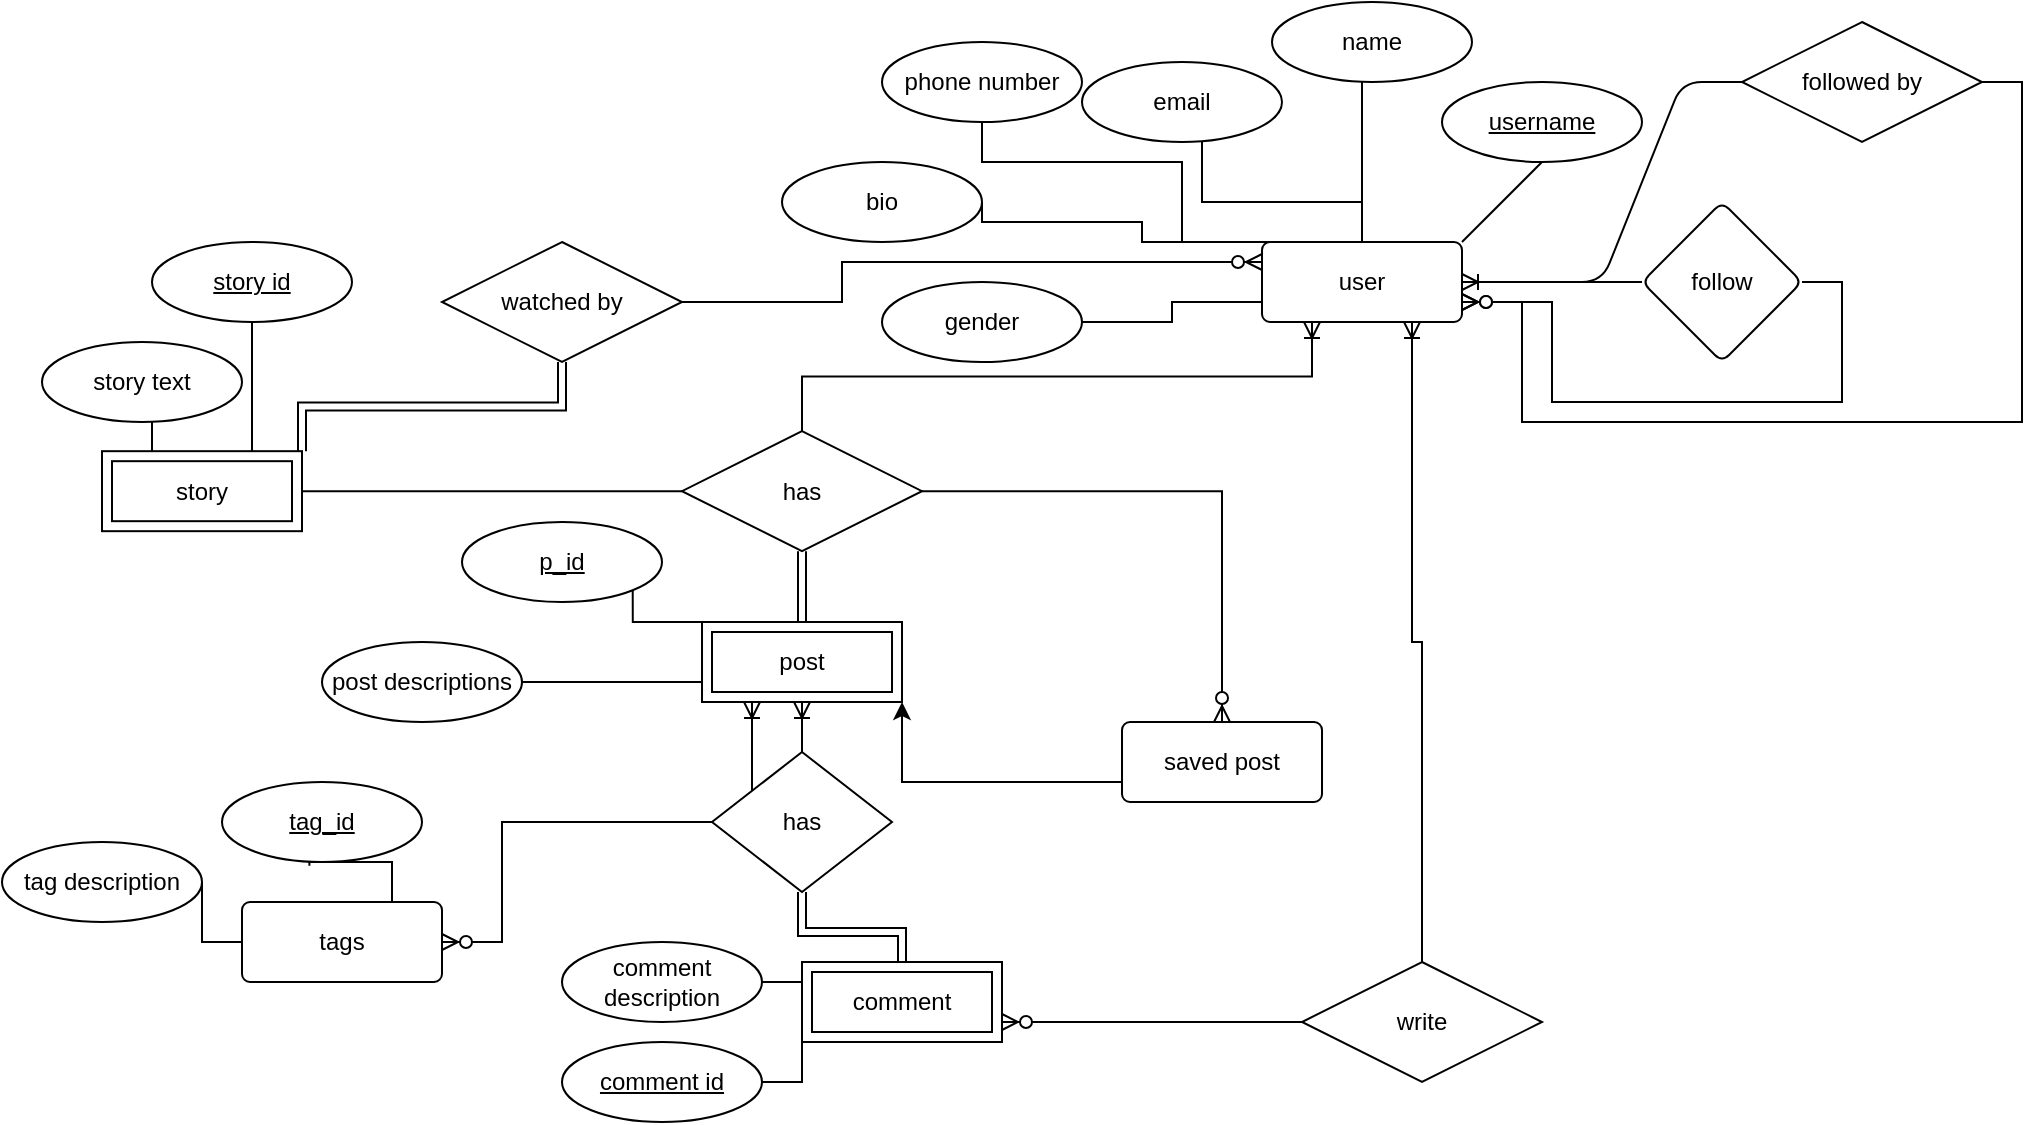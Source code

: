<mxfile version="13.9.9" type="device" pages="2"><diagram id="R2lEEEUBdFMjLlhIrx00" name="Page-1"><mxGraphModel dx="2055" dy="696" grid="1" gridSize="10" guides="1" tooltips="1" connect="1" arrows="1" fold="1" page="1" pageScale="1" pageWidth="850" pageHeight="1100" math="0" shadow="0" extFonts="Permanent Marker^https://fonts.googleapis.com/css?family=Permanent+Marker"><root><mxCell id="0"/><mxCell id="1" parent="0"/><mxCell id="mvmoYN7p1QX3pCK8g8_O-4" value="" style="edgeStyle=orthogonalEdgeStyle;rounded=0;orthogonalLoop=1;jettySize=auto;html=1;endArrow=none;endFill=0;" edge="1" parent="1" source="mvmoYN7p1QX3pCK8g8_O-1" target="mvmoYN7p1QX3pCK8g8_O-2"><mxGeometry relative="1" as="geometry"><Array as="points"><mxPoint x="420" y="270"/><mxPoint x="340" y="270"/></Array></mxGeometry></mxCell><mxCell id="mvmoYN7p1QX3pCK8g8_O-14" style="edgeStyle=orthogonalEdgeStyle;rounded=0;orthogonalLoop=1;jettySize=auto;html=1;exitX=0;exitY=0.75;exitDx=0;exitDy=0;entryX=1;entryY=0.5;entryDx=0;entryDy=0;endArrow=none;endFill=0;" edge="1" parent="1" source="mvmoYN7p1QX3pCK8g8_O-1" target="mvmoYN7p1QX3pCK8g8_O-13"><mxGeometry relative="1" as="geometry"/></mxCell><mxCell id="mvmoYN7p1QX3pCK8g8_O-27" style="edgeStyle=orthogonalEdgeStyle;rounded=0;orthogonalLoop=1;jettySize=auto;html=1;exitX=0.25;exitY=1;exitDx=0;exitDy=0;endArrow=none;endFill=0;strokeColor=#000000;startArrow=ERoneToMany;startFill=0;" edge="1" parent="1" source="mvmoYN7p1QX3pCK8g8_O-1" target="mvmoYN7p1QX3pCK8g8_O-28"><mxGeometry relative="1" as="geometry"><mxPoint x="140" y="460" as="targetPoint"/></mxGeometry></mxCell><mxCell id="8L9poo2hMTn5QxFHfovJ-21" style="edgeStyle=orthogonalEdgeStyle;rounded=0;orthogonalLoop=1;jettySize=auto;html=1;exitX=0;exitY=0.5;exitDx=0;exitDy=0;startArrow=none;startFill=0;endArrow=ERzeroToMany;endFill=1;strokeColor=#000000;entryX=1;entryY=0.75;entryDx=0;entryDy=0;" edge="1" parent="1" source="8L9poo2hMTn5QxFHfovJ-22" target="8L9poo2hMTn5QxFHfovJ-19"><mxGeometry relative="1" as="geometry"><mxPoint x="420.333" y="350" as="targetPoint"/><Array as="points"><mxPoint x="380" y="680"/><mxPoint x="380" y="680"/></Array></mxGeometry></mxCell><mxCell id="mvmoYN7p1QX3pCK8g8_O-1" value="user" style="rounded=1;arcSize=10;whiteSpace=wrap;html=1;align=center;" vertex="1" parent="1"><mxGeometry x="370" y="290" width="100" height="40" as="geometry"/></mxCell><mxCell id="mvmoYN7p1QX3pCK8g8_O-2" value="email" style="ellipse;whiteSpace=wrap;html=1;align=center;" vertex="1" parent="1"><mxGeometry x="280" y="200" width="100" height="40" as="geometry"/></mxCell><mxCell id="mvmoYN7p1QX3pCK8g8_O-3" value="username" style="ellipse;whiteSpace=wrap;html=1;align=center;fontStyle=4;" vertex="1" parent="1"><mxGeometry x="460" y="210" width="100" height="40" as="geometry"/></mxCell><mxCell id="mvmoYN7p1QX3pCK8g8_O-5" value="" style="endArrow=none;html=1;rounded=0;entryX=0.5;entryY=1;entryDx=0;entryDy=0;exitX=1;exitY=0;exitDx=0;exitDy=0;" edge="1" parent="1" source="mvmoYN7p1QX3pCK8g8_O-1" target="mvmoYN7p1QX3pCK8g8_O-3"><mxGeometry relative="1" as="geometry"><mxPoint x="380" y="290" as="sourcePoint"/><mxPoint x="540" y="290" as="targetPoint"/></mxGeometry></mxCell><mxCell id="mvmoYN7p1QX3pCK8g8_O-6" value="name" style="ellipse;whiteSpace=wrap;html=1;align=center;" vertex="1" parent="1"><mxGeometry x="375" y="170" width="100" height="40" as="geometry"/></mxCell><mxCell id="mvmoYN7p1QX3pCK8g8_O-8" value="" style="edgeStyle=orthogonalEdgeStyle;rounded=0;orthogonalLoop=1;jettySize=auto;html=1;exitX=0.5;exitY=0;exitDx=0;exitDy=0;endArrow=none;endFill=0;" edge="1" parent="1" source="mvmoYN7p1QX3pCK8g8_O-1"><mxGeometry relative="1" as="geometry"><mxPoint x="500" y="250" as="sourcePoint"/><mxPoint x="420" y="210" as="targetPoint"/><Array as="points"><mxPoint x="420" y="260"/><mxPoint x="420" y="260"/></Array></mxGeometry></mxCell><mxCell id="mvmoYN7p1QX3pCK8g8_O-9" value="bio" style="ellipse;whiteSpace=wrap;html=1;align=center;" vertex="1" parent="1"><mxGeometry x="130" y="250" width="100" height="40" as="geometry"/></mxCell><mxCell id="mvmoYN7p1QX3pCK8g8_O-10" value="" style="edgeStyle=orthogonalEdgeStyle;rounded=0;orthogonalLoop=1;jettySize=auto;html=1;exitX=0;exitY=0;exitDx=0;exitDy=0;entryX=1;entryY=0.5;entryDx=0;entryDy=0;endArrow=none;endFill=0;" edge="1" parent="1" source="mvmoYN7p1QX3pCK8g8_O-1" target="mvmoYN7p1QX3pCK8g8_O-9"><mxGeometry relative="1" as="geometry"><mxPoint x="370" y="310" as="sourcePoint"/><mxPoint x="290" y="270" as="targetPoint"/><Array as="points"><mxPoint x="310" y="290"/><mxPoint x="310" y="280"/></Array></mxGeometry></mxCell><mxCell id="mvmoYN7p1QX3pCK8g8_O-11" value="phone number" style="ellipse;whiteSpace=wrap;html=1;align=center;" vertex="1" parent="1"><mxGeometry x="180" y="190" width="100" height="40" as="geometry"/></mxCell><mxCell id="mvmoYN7p1QX3pCK8g8_O-12" value="" style="edgeStyle=orthogonalEdgeStyle;rounded=0;orthogonalLoop=1;jettySize=auto;html=1;entryX=0.5;entryY=1;entryDx=0;entryDy=0;exitX=0.25;exitY=0;exitDx=0;exitDy=0;endArrow=none;endFill=0;" edge="1" parent="1" source="mvmoYN7p1QX3pCK8g8_O-1" target="mvmoYN7p1QX3pCK8g8_O-11"><mxGeometry relative="1" as="geometry"><mxPoint x="450" y="320" as="sourcePoint"/><mxPoint x="370" y="280" as="targetPoint"/><Array as="points"><mxPoint x="330" y="290"/><mxPoint x="330" y="250"/><mxPoint x="230" y="250"/></Array></mxGeometry></mxCell><mxCell id="mvmoYN7p1QX3pCK8g8_O-13" value="gender" style="ellipse;whiteSpace=wrap;html=1;align=center;" vertex="1" parent="1"><mxGeometry x="180" y="310" width="100" height="40" as="geometry"/></mxCell><mxCell id="mvmoYN7p1QX3pCK8g8_O-20" style="edgeStyle=orthogonalEdgeStyle;rounded=0;orthogonalLoop=1;jettySize=auto;html=1;exitX=1;exitY=0.5;exitDx=0;exitDy=0;entryX=1;entryY=0.75;entryDx=0;entryDy=0;endArrow=ERzeroToMany;endFill=1;strokeColor=#000000;" edge="1" parent="1" source="mvmoYN7p1QX3pCK8g8_O-17" target="mvmoYN7p1QX3pCK8g8_O-1"><mxGeometry relative="1" as="geometry"/></mxCell><mxCell id="mvmoYN7p1QX3pCK8g8_O-17" value="follow" style="rhombus;whiteSpace=wrap;html=1;rounded=1;arcSize=10;" vertex="1" parent="1"><mxGeometry x="560" y="270" width="80" height="80" as="geometry"/></mxCell><mxCell id="mvmoYN7p1QX3pCK8g8_O-19" value="" style="edgeStyle=entityRelationEdgeStyle;fontSize=12;html=1;endArrow=none;startArrow=ERoneToMany;endFill=0;" edge="1" parent="1"><mxGeometry width="100" height="100" relative="1" as="geometry"><mxPoint x="470" y="310" as="sourcePoint"/><mxPoint x="560" y="310" as="targetPoint"/></mxGeometry></mxCell><mxCell id="mvmoYN7p1QX3pCK8g8_O-24" value="" style="edgeStyle=entityRelationEdgeStyle;fontSize=12;html=1;endArrow=none;endFill=0;strokeColor=#000000;" edge="1" parent="1" target="mvmoYN7p1QX3pCK8g8_O-25"><mxGeometry width="100" height="100" relative="1" as="geometry"><mxPoint x="510" y="310" as="sourcePoint"/><mxPoint x="610" y="210" as="targetPoint"/></mxGeometry></mxCell><mxCell id="mvmoYN7p1QX3pCK8g8_O-26" style="edgeStyle=orthogonalEdgeStyle;rounded=0;orthogonalLoop=1;jettySize=auto;html=1;exitX=1;exitY=0.5;exitDx=0;exitDy=0;entryX=1;entryY=0.75;entryDx=0;entryDy=0;endArrow=ERzeroToMany;endFill=1;strokeColor=#000000;fontStyle=0" edge="1" parent="1" source="mvmoYN7p1QX3pCK8g8_O-25" target="mvmoYN7p1QX3pCK8g8_O-1"><mxGeometry relative="1" as="geometry"><Array as="points"><mxPoint x="750" y="210"/><mxPoint x="750" y="380"/><mxPoint x="500" y="380"/><mxPoint x="500" y="320"/></Array></mxGeometry></mxCell><mxCell id="mvmoYN7p1QX3pCK8g8_O-25" value="followed by" style="shape=rhombus;perimeter=rhombusPerimeter;whiteSpace=wrap;html=1;align=center;" vertex="1" parent="1"><mxGeometry x="610" y="180" width="120" height="60" as="geometry"/></mxCell><mxCell id="mvmoYN7p1QX3pCK8g8_O-29" style="edgeStyle=orthogonalEdgeStyle;rounded=0;orthogonalLoop=1;jettySize=auto;html=1;exitX=0.5;exitY=1;exitDx=0;exitDy=0;endArrow=none;endFill=0;strokeColor=#000000;shape=link;" edge="1" parent="1" source="mvmoYN7p1QX3pCK8g8_O-28" target="mvmoYN7p1QX3pCK8g8_O-30"><mxGeometry relative="1" as="geometry"><mxPoint x="140.333" y="490" as="targetPoint"/></mxGeometry></mxCell><mxCell id="8L9poo2hMTn5QxFHfovJ-39" style="edgeStyle=orthogonalEdgeStyle;rounded=0;orthogonalLoop=1;jettySize=auto;html=1;exitX=0;exitY=0.5;exitDx=0;exitDy=0;startArrow=none;startFill=0;endArrow=none;endFill=0;strokeColor=#000000;" edge="1" parent="1" source="mvmoYN7p1QX3pCK8g8_O-28" target="8L9poo2hMTn5QxFHfovJ-40"><mxGeometry relative="1" as="geometry"><mxPoint x="-160" y="414.588" as="targetPoint"/><Array as="points"><mxPoint x="20" y="415"/><mxPoint x="20" y="415"/></Array></mxGeometry></mxCell><mxCell id="8L9poo2hMTn5QxFHfovJ-46" style="edgeStyle=orthogonalEdgeStyle;rounded=0;orthogonalLoop=1;jettySize=auto;html=1;exitX=1;exitY=0.5;exitDx=0;exitDy=0;startArrow=none;startFill=0;endArrow=ERzeroToMany;endFill=1;strokeColor=#000000;entryX=0.5;entryY=0;entryDx=0;entryDy=0;" edge="1" parent="1" source="mvmoYN7p1QX3pCK8g8_O-28" target="8L9poo2hMTn5QxFHfovJ-31"><mxGeometry relative="1" as="geometry"><mxPoint x="350" y="520" as="targetPoint"/></mxGeometry></mxCell><mxCell id="mvmoYN7p1QX3pCK8g8_O-28" value="has" style="shape=rhombus;perimeter=rhombusPerimeter;whiteSpace=wrap;html=1;align=center;" vertex="1" parent="1"><mxGeometry x="80" y="384.59" width="120" height="60" as="geometry"/></mxCell><mxCell id="8L9poo2hMTn5QxFHfovJ-1" style="edgeStyle=orthogonalEdgeStyle;rounded=0;orthogonalLoop=1;jettySize=auto;html=1;exitX=0;exitY=0;exitDx=0;exitDy=0;endArrow=none;endFill=0;strokeColor=#000000;entryX=1;entryY=1;entryDx=0;entryDy=0;" edge="1" parent="1" source="mvmoYN7p1QX3pCK8g8_O-30" target="8L9poo2hMTn5QxFHfovJ-2"><mxGeometry relative="1" as="geometry"><mxPoint x="80" y="470" as="targetPoint"/></mxGeometry></mxCell><mxCell id="8L9poo2hMTn5QxFHfovJ-3" style="edgeStyle=orthogonalEdgeStyle;rounded=0;orthogonalLoop=1;jettySize=auto;html=1;exitX=0;exitY=1;exitDx=0;exitDy=0;endArrow=none;endFill=0;strokeColor=#000000;" edge="1" parent="1" source="mvmoYN7p1QX3pCK8g8_O-30" target="8L9poo2hMTn5QxFHfovJ-4"><mxGeometry relative="1" as="geometry"><mxPoint x="70" y="560" as="targetPoint"/><Array as="points"><mxPoint x="90" y="510"/></Array></mxGeometry></mxCell><mxCell id="8L9poo2hMTn5QxFHfovJ-6" style="edgeStyle=orthogonalEdgeStyle;rounded=0;orthogonalLoop=1;jettySize=auto;html=1;exitX=0.25;exitY=1;exitDx=0;exitDy=0;endArrow=none;endFill=0;strokeColor=#000000;startArrow=ERoneToMany;startFill=0;entryX=0;entryY=0;entryDx=0;entryDy=0;" edge="1" parent="1" source="mvmoYN7p1QX3pCK8g8_O-30" target="8L9poo2hMTn5QxFHfovJ-17"><mxGeometry relative="1" as="geometry"><mxPoint x="100" y="580" as="targetPoint"/><Array as="points"><mxPoint x="115" y="590"/><mxPoint x="117" y="590"/></Array></mxGeometry></mxCell><mxCell id="8L9poo2hMTn5QxFHfovJ-16" style="edgeStyle=orthogonalEdgeStyle;rounded=0;orthogonalLoop=1;jettySize=auto;html=1;exitX=0.5;exitY=1;exitDx=0;exitDy=0;startArrow=ERoneToMany;startFill=0;endArrow=none;endFill=0;strokeColor=#000000;" edge="1" parent="1" source="mvmoYN7p1QX3pCK8g8_O-30" target="8L9poo2hMTn5QxFHfovJ-17"><mxGeometry relative="1" as="geometry"><mxPoint x="190" y="560" as="targetPoint"/></mxGeometry></mxCell><mxCell id="mvmoYN7p1QX3pCK8g8_O-30" value="post" style="shape=ext;margin=3;double=1;whiteSpace=wrap;html=1;align=center;" vertex="1" parent="1"><mxGeometry x="90.003" y="480" width="100" height="40" as="geometry"/></mxCell><mxCell id="8L9poo2hMTn5QxFHfovJ-2" value="p_id" style="ellipse;whiteSpace=wrap;html=1;align=center;fontStyle=4;" vertex="1" parent="1"><mxGeometry x="-30" y="430" width="100" height="40" as="geometry"/></mxCell><mxCell id="8L9poo2hMTn5QxFHfovJ-4" value="post descriptions" style="ellipse;whiteSpace=wrap;html=1;align=center;" vertex="1" parent="1"><mxGeometry x="-100" y="490" width="100" height="40" as="geometry"/></mxCell><mxCell id="8L9poo2hMTn5QxFHfovJ-11" value="" style="edgeStyle=orthogonalEdgeStyle;rounded=0;orthogonalLoop=1;jettySize=auto;html=1;endArrow=none;endFill=0;strokeColor=#000000;startArrow=ERzeroToMany;startFill=1;entryX=0;entryY=0.5;entryDx=0;entryDy=0;" edge="1" parent="1" source="8L9poo2hMTn5QxFHfovJ-10" target="8L9poo2hMTn5QxFHfovJ-17"><mxGeometry relative="1" as="geometry"><mxPoint y="590" as="targetPoint"/><Array as="points"><mxPoint x="-10" y="640"/><mxPoint x="-10" y="580"/></Array></mxGeometry></mxCell><mxCell id="8L9poo2hMTn5QxFHfovJ-14" style="edgeStyle=orthogonalEdgeStyle;rounded=0;orthogonalLoop=1;jettySize=auto;html=1;exitX=0.75;exitY=0;exitDx=0;exitDy=0;entryX=0.437;entryY=1.046;entryDx=0;entryDy=0;entryPerimeter=0;endArrow=none;endFill=0;strokeColor=#000000;" edge="1" parent="1" source="8L9poo2hMTn5QxFHfovJ-10" target="8L9poo2hMTn5QxFHfovJ-13"><mxGeometry relative="1" as="geometry"/></mxCell><mxCell id="8L9poo2hMTn5QxFHfovJ-33" style="edgeStyle=orthogonalEdgeStyle;rounded=0;orthogonalLoop=1;jettySize=auto;html=1;exitX=0;exitY=0.5;exitDx=0;exitDy=0;startArrow=none;startFill=0;endArrow=none;endFill=0;strokeColor=#000000;" edge="1" parent="1" source="8L9poo2hMTn5QxFHfovJ-10" target="8L9poo2hMTn5QxFHfovJ-34"><mxGeometry relative="1" as="geometry"><mxPoint x="-180" y="630" as="targetPoint"/></mxGeometry></mxCell><mxCell id="8L9poo2hMTn5QxFHfovJ-10" value="tags" style="rounded=1;arcSize=10;whiteSpace=wrap;html=1;align=center;" vertex="1" parent="1"><mxGeometry x="-140" y="620" width="100" height="40" as="geometry"/></mxCell><mxCell id="8L9poo2hMTn5QxFHfovJ-13" value="tag_id" style="ellipse;whiteSpace=wrap;html=1;align=center;fontStyle=4;" vertex="1" parent="1"><mxGeometry x="-150" y="560" width="100" height="40" as="geometry"/></mxCell><mxCell id="8L9poo2hMTn5QxFHfovJ-20" style="edgeStyle=orthogonalEdgeStyle;rounded=0;orthogonalLoop=1;jettySize=auto;html=1;exitX=0.5;exitY=1;exitDx=0;exitDy=0;entryX=0.5;entryY=0;entryDx=0;entryDy=0;startArrow=none;startFill=0;endArrow=none;endFill=0;strokeColor=#000000;shape=link;" edge="1" parent="1" source="8L9poo2hMTn5QxFHfovJ-17" target="8L9poo2hMTn5QxFHfovJ-19"><mxGeometry relative="1" as="geometry"/></mxCell><mxCell id="8L9poo2hMTn5QxFHfovJ-17" value="has" style="shape=rhombus;perimeter=rhombusPerimeter;whiteSpace=wrap;html=1;align=center;" vertex="1" parent="1"><mxGeometry x="95" y="545" width="90" height="70" as="geometry"/></mxCell><mxCell id="8L9poo2hMTn5QxFHfovJ-19" value="comment" style="shape=ext;margin=3;double=1;whiteSpace=wrap;html=1;align=center;" vertex="1" parent="1"><mxGeometry x="140" y="650" width="100" height="40" as="geometry"/></mxCell><mxCell id="8L9poo2hMTn5QxFHfovJ-22" value="write" style="shape=rhombus;perimeter=rhombusPerimeter;whiteSpace=wrap;html=1;align=center;" vertex="1" parent="1"><mxGeometry x="390" y="650" width="120" height="60" as="geometry"/></mxCell><mxCell id="8L9poo2hMTn5QxFHfovJ-23" style="edgeStyle=orthogonalEdgeStyle;rounded=0;orthogonalLoop=1;jettySize=auto;html=1;exitX=0.75;exitY=1;exitDx=0;exitDy=0;startArrow=ERoneToMany;startFill=0;endArrow=none;endFill=0;strokeColor=#000000;entryX=0.5;entryY=0;entryDx=0;entryDy=0;" edge="1" parent="1" source="mvmoYN7p1QX3pCK8g8_O-1" target="8L9poo2hMTn5QxFHfovJ-22"><mxGeometry relative="1" as="geometry"><mxPoint x="260" y="470" as="targetPoint"/><mxPoint x="420" y="330" as="sourcePoint"/><Array as="points"><mxPoint x="445" y="490"/><mxPoint x="450" y="490"/></Array></mxGeometry></mxCell><mxCell id="8L9poo2hMTn5QxFHfovJ-25" style="edgeStyle=orthogonalEdgeStyle;rounded=0;orthogonalLoop=1;jettySize=auto;html=1;exitX=1;exitY=0.5;exitDx=0;exitDy=0;entryX=0;entryY=0.25;entryDx=0;entryDy=0;startArrow=none;startFill=0;endArrow=none;endFill=0;strokeColor=#000000;" edge="1" parent="1" source="8L9poo2hMTn5QxFHfovJ-24" target="8L9poo2hMTn5QxFHfovJ-19"><mxGeometry relative="1" as="geometry"/></mxCell><mxCell id="8L9poo2hMTn5QxFHfovJ-24" value="comment description" style="ellipse;whiteSpace=wrap;html=1;align=center;" vertex="1" parent="1"><mxGeometry x="20" y="640" width="100" height="40" as="geometry"/></mxCell><mxCell id="8L9poo2hMTn5QxFHfovJ-27" style="edgeStyle=orthogonalEdgeStyle;rounded=0;orthogonalLoop=1;jettySize=auto;html=1;exitX=1;exitY=0.5;exitDx=0;exitDy=0;entryX=0;entryY=0.75;entryDx=0;entryDy=0;startArrow=none;startFill=0;endArrow=none;endFill=0;strokeColor=#000000;" edge="1" parent="1" source="8L9poo2hMTn5QxFHfovJ-26" target="8L9poo2hMTn5QxFHfovJ-19"><mxGeometry relative="1" as="geometry"/></mxCell><mxCell id="8L9poo2hMTn5QxFHfovJ-26" value="comment id" style="ellipse;whiteSpace=wrap;html=1;align=center;fontStyle=4;" vertex="1" parent="1"><mxGeometry x="20" y="690" width="100" height="40" as="geometry"/></mxCell><mxCell id="8L9poo2hMTn5QxFHfovJ-32" style="edgeStyle=orthogonalEdgeStyle;rounded=0;orthogonalLoop=1;jettySize=auto;html=1;exitX=0;exitY=0.5;exitDx=0;exitDy=0;startArrow=none;startFill=0;endArrow=classic;endFill=1;strokeColor=#000000;entryX=1;entryY=1;entryDx=0;entryDy=0;" edge="1" parent="1" source="8L9poo2hMTn5QxFHfovJ-31" target="mvmoYN7p1QX3pCK8g8_O-30"><mxGeometry relative="1" as="geometry"><mxPoint x="190" y="530" as="targetPoint"/><Array as="points"><mxPoint x="350" y="560"/><mxPoint x="190" y="560"/></Array></mxGeometry></mxCell><mxCell id="8L9poo2hMTn5QxFHfovJ-31" value="saved post" style="rounded=1;arcSize=10;whiteSpace=wrap;html=1;align=center;" vertex="1" parent="1"><mxGeometry x="300.004" y="530" width="100" height="40" as="geometry"/></mxCell><mxCell id="8L9poo2hMTn5QxFHfovJ-34" value="tag description&lt;br&gt;" style="ellipse;whiteSpace=wrap;html=1;align=center;" vertex="1" parent="1"><mxGeometry x="-260" y="590" width="100" height="40" as="geometry"/></mxCell><mxCell id="8L9poo2hMTn5QxFHfovJ-41" style="edgeStyle=orthogonalEdgeStyle;rounded=0;orthogonalLoop=1;jettySize=auto;html=1;exitX=0.25;exitY=0;exitDx=0;exitDy=0;startArrow=none;startFill=0;endArrow=none;endFill=0;strokeColor=#000000;" edge="1" parent="1" source="8L9poo2hMTn5QxFHfovJ-40" target="8L9poo2hMTn5QxFHfovJ-42"><mxGeometry relative="1" as="geometry"><mxPoint x="-190" y="360" as="targetPoint"/></mxGeometry></mxCell><mxCell id="8L9poo2hMTn5QxFHfovJ-43" style="edgeStyle=orthogonalEdgeStyle;rounded=0;orthogonalLoop=1;jettySize=auto;html=1;exitX=0.75;exitY=0;exitDx=0;exitDy=0;startArrow=none;startFill=0;endArrow=none;endFill=0;strokeColor=#000000;" edge="1" parent="1" source="8L9poo2hMTn5QxFHfovJ-40" target="8L9poo2hMTn5QxFHfovJ-44"><mxGeometry relative="1" as="geometry"><mxPoint x="-135" y="310" as="targetPoint"/></mxGeometry></mxCell><mxCell id="8L9poo2hMTn5QxFHfovJ-47" style="edgeStyle=orthogonalEdgeStyle;rounded=0;orthogonalLoop=1;jettySize=auto;html=1;exitX=1;exitY=0;exitDx=0;exitDy=0;startArrow=none;startFill=0;endArrow=none;endFill=0;strokeColor=#000000;shape=link;" edge="1" parent="1" source="8L9poo2hMTn5QxFHfovJ-40" target="8L9poo2hMTn5QxFHfovJ-48"><mxGeometry relative="1" as="geometry"><mxPoint x="20" y="320" as="targetPoint"/></mxGeometry></mxCell><mxCell id="8L9poo2hMTn5QxFHfovJ-40" value="story" style="shape=ext;margin=3;double=1;whiteSpace=wrap;html=1;align=center;" vertex="1" parent="1"><mxGeometry x="-210" y="394.588" width="100" height="40" as="geometry"/></mxCell><mxCell id="8L9poo2hMTn5QxFHfovJ-42" value="story text" style="ellipse;whiteSpace=wrap;html=1;align=center;" vertex="1" parent="1"><mxGeometry x="-240" y="340" width="100" height="40" as="geometry"/></mxCell><mxCell id="8L9poo2hMTn5QxFHfovJ-44" value="story id" style="ellipse;whiteSpace=wrap;html=1;align=center;fontStyle=4;" vertex="1" parent="1"><mxGeometry x="-185" y="290" width="100" height="40" as="geometry"/></mxCell><mxCell id="8L9poo2hMTn5QxFHfovJ-49" style="edgeStyle=orthogonalEdgeStyle;rounded=0;orthogonalLoop=1;jettySize=auto;html=1;exitX=1;exitY=0.5;exitDx=0;exitDy=0;startArrow=none;startFill=0;endArrow=ERzeroToMany;endFill=1;strokeColor=#000000;" edge="1" parent="1" source="8L9poo2hMTn5QxFHfovJ-48" target="mvmoYN7p1QX3pCK8g8_O-1"><mxGeometry relative="1" as="geometry"><Array as="points"><mxPoint x="160" y="320"/><mxPoint x="160" y="300"/></Array></mxGeometry></mxCell><mxCell id="8L9poo2hMTn5QxFHfovJ-48" value="watched by" style="shape=rhombus;perimeter=rhombusPerimeter;whiteSpace=wrap;html=1;align=center;" vertex="1" parent="1"><mxGeometry x="-40" y="290" width="120" height="60" as="geometry"/></mxCell></root></mxGraphModel></diagram><diagram id="PPdU_wb0KHd7gUiDdI9Y" name="Page-2"><mxGraphModel dx="1024" dy="592" grid="1" gridSize="10" guides="1" tooltips="1" connect="1" arrows="1" fold="1" page="1" pageScale="1" pageWidth="850" pageHeight="1100" math="0" shadow="0"><root><mxCell id="thPn_H844LcJWmbtfvyf-0"/><mxCell id="thPn_H844LcJWmbtfvyf-1" parent="thPn_H844LcJWmbtfvyf-0"/></root></mxGraphModel></diagram></mxfile>